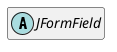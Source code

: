 @startuml
set namespaceSeparator \\
hide members
hide << alias >> circle

abstract class JFormField
@enduml
